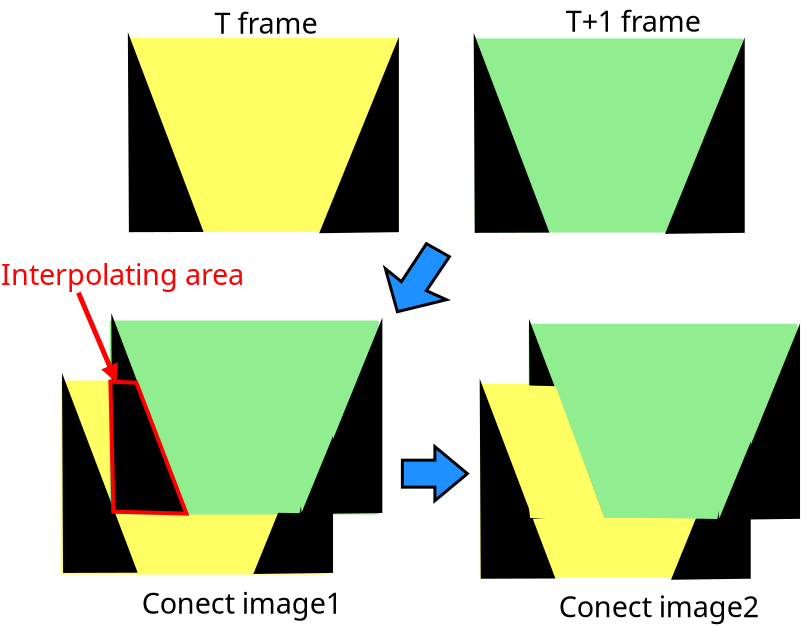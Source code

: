 <?xml version="1.0" encoding="UTF-8"?>
<dia:diagram xmlns:dia="http://www.lysator.liu.se/~alla/dia/">
  <dia:layer name="背景" visible="true">
    <dia:object type="Standard - Box" version="0" id="O0">
      <dia:attribute name="obj_pos">
        <dia:point val="15.5,7.65"/>
      </dia:attribute>
      <dia:attribute name="obj_bb">
        <dia:rectangle val="15.425,7.575;28.875,17.275"/>
      </dia:attribute>
      <dia:attribute name="elem_corner">
        <dia:point val="15.5,7.65"/>
      </dia:attribute>
      <dia:attribute name="elem_width">
        <dia:real val="13.3"/>
      </dia:attribute>
      <dia:attribute name="elem_height">
        <dia:real val="9.55"/>
      </dia:attribute>
      <dia:attribute name="border_width">
        <dia:real val="0.15"/>
      </dia:attribute>
      <dia:attribute name="border_color">
        <dia:color val="#ffff63"/>
      </dia:attribute>
      <dia:attribute name="inner_color">
        <dia:color val="#ffff63"/>
      </dia:attribute>
      <dia:attribute name="show_background">
        <dia:boolean val="true"/>
      </dia:attribute>
      <dia:attribute name="corner_radius">
        <dia:real val="1.175e-38"/>
      </dia:attribute>
    </dia:object>
    <dia:object type="Standard - Box" version="0" id="O1">
      <dia:attribute name="obj_pos">
        <dia:point val="32.74,7.68"/>
      </dia:attribute>
      <dia:attribute name="obj_bb">
        <dia:rectangle val="32.665,7.605;46.115,17.305"/>
      </dia:attribute>
      <dia:attribute name="elem_corner">
        <dia:point val="32.74,7.68"/>
      </dia:attribute>
      <dia:attribute name="elem_width">
        <dia:real val="13.3"/>
      </dia:attribute>
      <dia:attribute name="elem_height">
        <dia:real val="9.55"/>
      </dia:attribute>
      <dia:attribute name="border_width">
        <dia:real val="0.15"/>
      </dia:attribute>
      <dia:attribute name="border_color">
        <dia:color val="#90ee90"/>
      </dia:attribute>
      <dia:attribute name="inner_color">
        <dia:color val="#90ee90"/>
      </dia:attribute>
      <dia:attribute name="show_background">
        <dia:boolean val="true"/>
      </dia:attribute>
      <dia:attribute name="corner_radius">
        <dia:real val="1.175e-38"/>
      </dia:attribute>
    </dia:object>
    <dia:object type="Standard - Box" version="0" id="O2">
      <dia:attribute name="obj_pos">
        <dia:point val="12.04,24.78"/>
      </dia:attribute>
      <dia:attribute name="obj_bb">
        <dia:rectangle val="11.965,24.705;25.415,34.405"/>
      </dia:attribute>
      <dia:attribute name="elem_corner">
        <dia:point val="12.04,24.78"/>
      </dia:attribute>
      <dia:attribute name="elem_width">
        <dia:real val="13.3"/>
      </dia:attribute>
      <dia:attribute name="elem_height">
        <dia:real val="9.55"/>
      </dia:attribute>
      <dia:attribute name="border_width">
        <dia:real val="0.15"/>
      </dia:attribute>
      <dia:attribute name="border_color">
        <dia:color val="#ffff63"/>
      </dia:attribute>
      <dia:attribute name="inner_color">
        <dia:color val="#ffff63"/>
      </dia:attribute>
      <dia:attribute name="show_background">
        <dia:boolean val="true"/>
      </dia:attribute>
      <dia:attribute name="corner_radius">
        <dia:real val="1.175e-38"/>
      </dia:attribute>
    </dia:object>
    <dia:object type="Standard - Box" version="0" id="O3">
      <dia:attribute name="obj_pos">
        <dia:point val="14.49,21.78"/>
      </dia:attribute>
      <dia:attribute name="obj_bb">
        <dia:rectangle val="14.415,21.705;27.865,31.405"/>
      </dia:attribute>
      <dia:attribute name="elem_corner">
        <dia:point val="14.49,21.78"/>
      </dia:attribute>
      <dia:attribute name="elem_width">
        <dia:real val="13.3"/>
      </dia:attribute>
      <dia:attribute name="elem_height">
        <dia:real val="9.55"/>
      </dia:attribute>
      <dia:attribute name="border_width">
        <dia:real val="0.15"/>
      </dia:attribute>
      <dia:attribute name="border_color">
        <dia:color val="#90ee90"/>
      </dia:attribute>
      <dia:attribute name="inner_color">
        <dia:color val="#90ee90"/>
      </dia:attribute>
      <dia:attribute name="show_background">
        <dia:boolean val="true"/>
      </dia:attribute>
      <dia:attribute name="corner_radius">
        <dia:real val="1.175e-38"/>
      </dia:attribute>
    </dia:object>
    <dia:object type="Standard - Box" version="0" id="O4">
      <dia:attribute name="obj_pos">
        <dia:point val="32.99,24.942"/>
      </dia:attribute>
      <dia:attribute name="obj_bb">
        <dia:rectangle val="32.915,24.867;46.365,34.568"/>
      </dia:attribute>
      <dia:attribute name="elem_corner">
        <dia:point val="32.99,24.942"/>
      </dia:attribute>
      <dia:attribute name="elem_width">
        <dia:real val="13.3"/>
      </dia:attribute>
      <dia:attribute name="elem_height">
        <dia:real val="9.55"/>
      </dia:attribute>
      <dia:attribute name="border_width">
        <dia:real val="0.15"/>
      </dia:attribute>
      <dia:attribute name="border_color">
        <dia:color val="#ffff63"/>
      </dia:attribute>
      <dia:attribute name="inner_color">
        <dia:color val="#ffff63"/>
      </dia:attribute>
      <dia:attribute name="show_background">
        <dia:boolean val="true"/>
      </dia:attribute>
      <dia:attribute name="corner_radius">
        <dia:real val="1.175e-38"/>
      </dia:attribute>
    </dia:object>
    <dia:object type="Standard - Box" version="0" id="O5">
      <dia:attribute name="obj_pos">
        <dia:point val="35.44,21.942"/>
      </dia:attribute>
      <dia:attribute name="obj_bb">
        <dia:rectangle val="35.365,21.867;48.815,31.567"/>
      </dia:attribute>
      <dia:attribute name="elem_corner">
        <dia:point val="35.44,21.942"/>
      </dia:attribute>
      <dia:attribute name="elem_width">
        <dia:real val="13.3"/>
      </dia:attribute>
      <dia:attribute name="elem_height">
        <dia:real val="9.55"/>
      </dia:attribute>
      <dia:attribute name="border_width">
        <dia:real val="0.15"/>
      </dia:attribute>
      <dia:attribute name="border_color">
        <dia:color val="#90ee90"/>
      </dia:attribute>
      <dia:attribute name="inner_color">
        <dia:color val="#90ee90"/>
      </dia:attribute>
      <dia:attribute name="show_background">
        <dia:boolean val="true"/>
      </dia:attribute>
      <dia:attribute name="corner_radius">
        <dia:real val="1.175e-38"/>
      </dia:attribute>
    </dia:object>
  </dia:layer>
  <dia:layer name="新しいレイヤ 1" visible="true">
    <dia:object type="Standard - Polygon" version="0" id="O6">
      <dia:attribute name="obj_pos">
        <dia:point val="15.4,7.7"/>
      </dia:attribute>
      <dia:attribute name="obj_bb">
        <dia:rectangle val="15.323,7.285;19.108,17.288"/>
      </dia:attribute>
      <dia:attribute name="poly_points">
        <dia:point val="15.4,7.7"/>
        <dia:point val="19,17.2"/>
        <dia:point val="15.45,17.212"/>
      </dia:attribute>
      <dia:attribute name="line_width">
        <dia:real val="0.15"/>
      </dia:attribute>
      <dia:attribute name="inner_color">
        <dia:color val="#000000"/>
      </dia:attribute>
      <dia:attribute name="show_background">
        <dia:boolean val="true"/>
      </dia:attribute>
    </dia:object>
    <dia:object type="Standard - Polygon" version="0" id="O7">
      <dia:attribute name="obj_pos">
        <dia:point val="28.8,7.9"/>
      </dia:attribute>
      <dia:attribute name="obj_bb">
        <dia:rectangle val="24.888,7.516;28.875,17.339"/>
      </dia:attribute>
      <dia:attribute name="poly_points">
        <dia:point val="28.8,7.9"/>
        <dia:point val="28.8,17.212"/>
        <dia:point val="25,17.262"/>
      </dia:attribute>
      <dia:attribute name="line_width">
        <dia:real val="0.15"/>
      </dia:attribute>
      <dia:attribute name="inner_color">
        <dia:color val="#000000"/>
      </dia:attribute>
      <dia:attribute name="show_background">
        <dia:boolean val="true"/>
      </dia:attribute>
    </dia:object>
    <dia:object type="Standard - Polygon" version="0" id="O8">
      <dia:attribute name="obj_pos">
        <dia:point val="32.692,7.733"/>
      </dia:attribute>
      <dia:attribute name="obj_bb">
        <dia:rectangle val="32.615,7.317;36.401,17.321"/>
      </dia:attribute>
      <dia:attribute name="poly_points">
        <dia:point val="32.692,7.733"/>
        <dia:point val="36.292,17.233"/>
        <dia:point val="32.742,17.245"/>
      </dia:attribute>
      <dia:attribute name="line_width">
        <dia:real val="0.15"/>
      </dia:attribute>
      <dia:attribute name="inner_color">
        <dia:color val="#000000"/>
      </dia:attribute>
      <dia:attribute name="show_background">
        <dia:boolean val="true"/>
      </dia:attribute>
    </dia:object>
    <dia:object type="Standard - Polygon" version="0" id="O9">
      <dia:attribute name="obj_pos">
        <dia:point val="46.092,7.933"/>
      </dia:attribute>
      <dia:attribute name="obj_bb">
        <dia:rectangle val="42.18,7.549;46.167,17.372"/>
      </dia:attribute>
      <dia:attribute name="poly_points">
        <dia:point val="46.092,7.933"/>
        <dia:point val="46.092,17.245"/>
        <dia:point val="42.292,17.295"/>
      </dia:attribute>
      <dia:attribute name="line_width">
        <dia:real val="0.15"/>
      </dia:attribute>
      <dia:attribute name="inner_color">
        <dia:color val="#000000"/>
      </dia:attribute>
      <dia:attribute name="show_background">
        <dia:boolean val="true"/>
      </dia:attribute>
    </dia:object>
    <dia:object type="Standard - Polygon" version="0" id="O10">
      <dia:attribute name="obj_pos">
        <dia:point val="12.107,24.738"/>
      </dia:attribute>
      <dia:attribute name="obj_bb">
        <dia:rectangle val="12.03,24.323;15.816,34.326"/>
      </dia:attribute>
      <dia:attribute name="poly_points">
        <dia:point val="12.107,24.738"/>
        <dia:point val="15.707,34.238"/>
        <dia:point val="12.157,34.25"/>
      </dia:attribute>
      <dia:attribute name="line_width">
        <dia:real val="0.15"/>
      </dia:attribute>
      <dia:attribute name="inner_color">
        <dia:color val="#000000"/>
      </dia:attribute>
      <dia:attribute name="show_background">
        <dia:boolean val="true"/>
      </dia:attribute>
    </dia:object>
    <dia:object type="Standard - Polygon" version="0" id="O11">
      <dia:attribute name="obj_pos">
        <dia:point val="25.507,24.938"/>
      </dia:attribute>
      <dia:attribute name="obj_bb">
        <dia:rectangle val="21.595,24.554;25.582,34.377"/>
      </dia:attribute>
      <dia:attribute name="poly_points">
        <dia:point val="25.507,24.938"/>
        <dia:point val="25.507,34.25"/>
        <dia:point val="21.707,34.3"/>
      </dia:attribute>
      <dia:attribute name="line_width">
        <dia:real val="0.15"/>
      </dia:attribute>
      <dia:attribute name="inner_color">
        <dia:color val="#000000"/>
      </dia:attribute>
      <dia:attribute name="show_background">
        <dia:boolean val="true"/>
      </dia:attribute>
    </dia:object>
    <dia:object type="Standard - Polygon" version="0" id="O12">
      <dia:attribute name="obj_pos">
        <dia:point val="14.572,21.743"/>
      </dia:attribute>
      <dia:attribute name="obj_bb">
        <dia:rectangle val="14.495,21.328;18.281,31.331"/>
      </dia:attribute>
      <dia:attribute name="poly_points">
        <dia:point val="14.572,21.743"/>
        <dia:point val="18.172,31.243"/>
        <dia:point val="14.622,31.255"/>
      </dia:attribute>
      <dia:attribute name="line_width">
        <dia:real val="0.15"/>
      </dia:attribute>
      <dia:attribute name="inner_color">
        <dia:color val="#000000"/>
      </dia:attribute>
      <dia:attribute name="show_background">
        <dia:boolean val="true"/>
      </dia:attribute>
    </dia:object>
    <dia:object type="Standard - Polygon" version="0" id="O13">
      <dia:attribute name="obj_pos">
        <dia:point val="27.972,21.943"/>
      </dia:attribute>
      <dia:attribute name="obj_bb">
        <dia:rectangle val="24.06,21.559;28.047,31.382"/>
      </dia:attribute>
      <dia:attribute name="poly_points">
        <dia:point val="27.972,21.943"/>
        <dia:point val="27.972,31.255"/>
        <dia:point val="24.172,31.305"/>
      </dia:attribute>
      <dia:attribute name="line_width">
        <dia:real val="0.15"/>
      </dia:attribute>
      <dia:attribute name="inner_color">
        <dia:color val="#000000"/>
      </dia:attribute>
      <dia:attribute name="show_background">
        <dia:boolean val="true"/>
      </dia:attribute>
    </dia:object>
    <dia:object type="Standard - Polygon" version="0" id="O14">
      <dia:attribute name="obj_pos">
        <dia:point val="23.2,23.913"/>
      </dia:attribute>
      <dia:attribute name="obj_bb">
        <dia:rectangle val="23.114,23.828;26.907,31.308"/>
      </dia:attribute>
      <dia:attribute name="poly_points">
        <dia:point val="23.2,23.913"/>
        <dia:point val="26.8,24.312"/>
        <dia:point val="24.05,31.012"/>
      </dia:attribute>
      <dia:attribute name="line_color">
        <dia:color val="#90ee90"/>
      </dia:attribute>
      <dia:attribute name="line_width">
        <dia:real val="0.15"/>
      </dia:attribute>
      <dia:attribute name="inner_color">
        <dia:color val="#90ee90"/>
      </dia:attribute>
      <dia:attribute name="show_background">
        <dia:boolean val="true"/>
      </dia:attribute>
    </dia:object>
    <dia:object type="Standard - Polygon" version="0" id="O15">
      <dia:attribute name="obj_pos">
        <dia:point val="25.2,24.012"/>
      </dia:attribute>
      <dia:attribute name="obj_bb">
        <dia:rectangle val="20.211,23.671;25.34,31.339"/>
      </dia:attribute>
      <dia:attribute name="poly_points">
        <dia:point val="25.2,24.012"/>
        <dia:point val="23.85,31.262"/>
        <dia:point val="20.351,31.203"/>
      </dia:attribute>
      <dia:attribute name="line_color">
        <dia:color val="#90ee90"/>
      </dia:attribute>
      <dia:attribute name="line_width">
        <dia:real val="0.15"/>
      </dia:attribute>
      <dia:attribute name="inner_color">
        <dia:color val="#90ee90"/>
      </dia:attribute>
      <dia:attribute name="show_background">
        <dia:boolean val="true"/>
      </dia:attribute>
    </dia:object>
    <dia:object type="Standard - Polygon" version="0" id="O16">
      <dia:attribute name="obj_pos">
        <dia:point val="32.992,25.028"/>
      </dia:attribute>
      <dia:attribute name="obj_bb">
        <dia:rectangle val="32.915,24.613;36.701,34.616"/>
      </dia:attribute>
      <dia:attribute name="poly_points">
        <dia:point val="32.992,25.028"/>
        <dia:point val="36.592,34.528"/>
        <dia:point val="33.042,34.54"/>
      </dia:attribute>
      <dia:attribute name="line_width">
        <dia:real val="0.15"/>
      </dia:attribute>
      <dia:attribute name="inner_color">
        <dia:color val="#000000"/>
      </dia:attribute>
      <dia:attribute name="show_background">
        <dia:boolean val="true"/>
      </dia:attribute>
    </dia:object>
    <dia:object type="Standard - Polygon" version="0" id="O17">
      <dia:attribute name="obj_pos">
        <dia:point val="46.392,25.228"/>
      </dia:attribute>
      <dia:attribute name="obj_bb">
        <dia:rectangle val="42.48,24.844;46.467,34.667"/>
      </dia:attribute>
      <dia:attribute name="poly_points">
        <dia:point val="46.392,25.228"/>
        <dia:point val="46.392,34.54"/>
        <dia:point val="42.592,34.59"/>
      </dia:attribute>
      <dia:attribute name="line_width">
        <dia:real val="0.15"/>
      </dia:attribute>
      <dia:attribute name="inner_color">
        <dia:color val="#000000"/>
      </dia:attribute>
      <dia:attribute name="show_background">
        <dia:boolean val="true"/>
      </dia:attribute>
    </dia:object>
    <dia:object type="Standard - Polygon" version="0" id="O18">
      <dia:attribute name="obj_pos">
        <dia:point val="35.457,22.033"/>
      </dia:attribute>
      <dia:attribute name="obj_bb">
        <dia:rectangle val="35.38,21.617;39.166,31.621"/>
      </dia:attribute>
      <dia:attribute name="poly_points">
        <dia:point val="35.457,22.033"/>
        <dia:point val="39.057,31.533"/>
        <dia:point val="35.507,31.545"/>
      </dia:attribute>
      <dia:attribute name="line_width">
        <dia:real val="0.15"/>
      </dia:attribute>
      <dia:attribute name="inner_color">
        <dia:color val="#000000"/>
      </dia:attribute>
      <dia:attribute name="show_background">
        <dia:boolean val="true"/>
      </dia:attribute>
    </dia:object>
    <dia:object type="Standard - Polygon" version="0" id="O19">
      <dia:attribute name="obj_pos">
        <dia:point val="48.857,22.233"/>
      </dia:attribute>
      <dia:attribute name="obj_bb">
        <dia:rectangle val="44.945,21.849;48.932,31.672"/>
      </dia:attribute>
      <dia:attribute name="poly_points">
        <dia:point val="48.857,22.233"/>
        <dia:point val="48.857,31.545"/>
        <dia:point val="45.057,31.595"/>
      </dia:attribute>
      <dia:attribute name="line_width">
        <dia:real val="0.15"/>
      </dia:attribute>
      <dia:attribute name="inner_color">
        <dia:color val="#000000"/>
      </dia:attribute>
      <dia:attribute name="show_background">
        <dia:boolean val="true"/>
      </dia:attribute>
    </dia:object>
    <dia:object type="Standard - Polygon" version="0" id="O20">
      <dia:attribute name="obj_pos">
        <dia:point val="44.085,24.203"/>
      </dia:attribute>
      <dia:attribute name="obj_bb">
        <dia:rectangle val="43.999,24.117;47.792,31.598"/>
      </dia:attribute>
      <dia:attribute name="poly_points">
        <dia:point val="44.085,24.203"/>
        <dia:point val="47.685,24.602"/>
        <dia:point val="44.935,31.302"/>
      </dia:attribute>
      <dia:attribute name="line_color">
        <dia:color val="#90ee90"/>
      </dia:attribute>
      <dia:attribute name="line_width">
        <dia:real val="0.15"/>
      </dia:attribute>
      <dia:attribute name="inner_color">
        <dia:color val="#90ee90"/>
      </dia:attribute>
      <dia:attribute name="show_background">
        <dia:boolean val="true"/>
      </dia:attribute>
    </dia:object>
    <dia:object type="Standard - Polygon" version="0" id="O21">
      <dia:attribute name="obj_pos">
        <dia:point val="46.085,24.302"/>
      </dia:attribute>
      <dia:attribute name="obj_bb">
        <dia:rectangle val="41.096,23.961;46.225,31.629"/>
      </dia:attribute>
      <dia:attribute name="poly_points">
        <dia:point val="46.085,24.302"/>
        <dia:point val="44.735,31.552"/>
        <dia:point val="41.236,31.492"/>
      </dia:attribute>
      <dia:attribute name="line_color">
        <dia:color val="#90ee90"/>
      </dia:attribute>
      <dia:attribute name="line_width">
        <dia:real val="0.15"/>
      </dia:attribute>
      <dia:attribute name="inner_color">
        <dia:color val="#90ee90"/>
      </dia:attribute>
      <dia:attribute name="show_background">
        <dia:boolean val="true"/>
      </dia:attribute>
    </dia:object>
    <dia:object type="Standard - Polygon" version="0" id="O22">
      <dia:attribute name="obj_pos">
        <dia:point val="34.8,25.012"/>
      </dia:attribute>
      <dia:attribute name="obj_bb">
        <dia:rectangle val="34.716,24.935;39.261,31.846"/>
      </dia:attribute>
      <dia:attribute name="poly_points">
        <dia:point val="34.8,25.012"/>
        <dia:point val="36.65,25.062"/>
        <dia:point val="39.15,31.762"/>
        <dia:point val="35.501,31.503"/>
      </dia:attribute>
      <dia:attribute name="line_color">
        <dia:color val="#ffff63"/>
      </dia:attribute>
      <dia:attribute name="line_width">
        <dia:real val="0.15"/>
      </dia:attribute>
      <dia:attribute name="inner_color">
        <dia:color val="#ffff63"/>
      </dia:attribute>
      <dia:attribute name="show_background">
        <dia:boolean val="true"/>
      </dia:attribute>
    </dia:object>
    <dia:object type="Standard - Polygon" version="0" id="O23">
      <dia:attribute name="obj_pos">
        <dia:point val="14.45,24.762"/>
      </dia:attribute>
      <dia:attribute name="obj_bb">
        <dia:rectangle val="14.348,24.659;18.401,31.463"/>
      </dia:attribute>
      <dia:attribute name="poly_points">
        <dia:point val="14.45,24.762"/>
        <dia:point val="15.75,24.812"/>
        <dia:point val="18.254,31.359"/>
        <dia:point val="14.6,31.262"/>
      </dia:attribute>
      <dia:attribute name="line_color">
        <dia:color val="#ff0000"/>
      </dia:attribute>
      <dia:attribute name="line_width">
        <dia:real val="0.2"/>
      </dia:attribute>
      <dia:attribute name="inner_color">
        <dia:color val="#ff0000"/>
      </dia:attribute>
      <dia:attribute name="show_background">
        <dia:boolean val="false"/>
      </dia:attribute>
    </dia:object>
    <dia:object type="Geometric - Right Arrow" version="0" id="O24">
      <dia:attribute name="obj_pos">
        <dia:point val="29.05,28.012"/>
      </dia:attribute>
      <dia:attribute name="obj_bb">
        <dia:rectangle val="28.975,27.853;32.417,30.872"/>
      </dia:attribute>
      <dia:attribute name="elem_corner">
        <dia:point val="29.05,28.012"/>
      </dia:attribute>
      <dia:attribute name="elem_width">
        <dia:real val="3.25"/>
      </dia:attribute>
      <dia:attribute name="elem_height">
        <dia:real val="2.7"/>
      </dia:attribute>
      <dia:attribute name="line_width">
        <dia:real val="0.15"/>
      </dia:attribute>
      <dia:attribute name="line_colour">
        <dia:color val="#000000"/>
      </dia:attribute>
      <dia:attribute name="fill_colour">
        <dia:color val="#1e90ff"/>
      </dia:attribute>
      <dia:attribute name="show_background">
        <dia:boolean val="true"/>
      </dia:attribute>
      <dia:attribute name="line_style">
        <dia:enum val="0"/>
        <dia:real val="1"/>
      </dia:attribute>
      <dia:attribute name="flip_horizontal">
        <dia:boolean val="false"/>
      </dia:attribute>
      <dia:attribute name="flip_vertical">
        <dia:boolean val="false"/>
      </dia:attribute>
    </dia:object>
    <dia:object type="Standard - Polygon" version="0" id="O25">
      <dia:attribute name="obj_pos">
        <dia:point val="30.25,17.863"/>
      </dia:attribute>
      <dia:attribute name="obj_bb">
        <dia:rectangle val="28.064,17.763;31.508,21.353"/>
      </dia:attribute>
      <dia:attribute name="poly_points">
        <dia:point val="30.25,17.863"/>
        <dia:point val="31.4,18.512"/>
        <dia:point val="30.25,20.212"/>
        <dia:point val="31.25,20.663"/>
        <dia:point val="28.8,21.262"/>
        <dia:point val="28.2,19.113"/>
        <dia:point val="29,19.762"/>
      </dia:attribute>
      <dia:attribute name="line_width">
        <dia:real val="0.15"/>
      </dia:attribute>
      <dia:attribute name="inner_color">
        <dia:color val="#1e90ff"/>
      </dia:attribute>
      <dia:attribute name="show_background">
        <dia:boolean val="true"/>
      </dia:attribute>
    </dia:object>
    <dia:object type="Standard - Line" version="0" id="O26">
      <dia:attribute name="obj_pos">
        <dia:point val="12.85,20.312"/>
      </dia:attribute>
      <dia:attribute name="obj_bb">
        <dia:rectangle val="12.686,20.148;15.209,24.973"/>
      </dia:attribute>
      <dia:attribute name="conn_endpoints">
        <dia:point val="12.85,20.312"/>
        <dia:point val="14.7,24.663"/>
      </dia:attribute>
      <dia:attribute name="numcp">
        <dia:int val="1"/>
      </dia:attribute>
      <dia:attribute name="line_color">
        <dia:color val="#ff0000"/>
      </dia:attribute>
      <dia:attribute name="line_width">
        <dia:real val="0.25"/>
      </dia:attribute>
      <dia:attribute name="end_arrow">
        <dia:enum val="3"/>
      </dia:attribute>
      <dia:attribute name="end_arrow_length">
        <dia:real val="0.5"/>
      </dia:attribute>
      <dia:attribute name="end_arrow_width">
        <dia:real val="0.5"/>
      </dia:attribute>
    </dia:object>
  </dia:layer>
  <dia:layer name="新しいレイヤ 2" visible="true">
    <dia:object type="Standard - Text" version="1" id="O27">
      <dia:attribute name="obj_pos">
        <dia:point val="19.65,7.362"/>
      </dia:attribute>
      <dia:attribute name="obj_bb">
        <dia:rectangle val="19.65,6.18;23.963,8.243"/>
      </dia:attribute>
      <dia:attribute name="text">
        <dia:composite type="text">
          <dia:attribute name="string">
            <dia:string>#T frame#</dia:string>
          </dia:attribute>
          <dia:attribute name="font">
            <dia:font family="sans" style="0" name="Helvetica"/>
          </dia:attribute>
          <dia:attribute name="height">
            <dia:real val="1.8"/>
          </dia:attribute>
          <dia:attribute name="pos">
            <dia:point val="19.65,7.362"/>
          </dia:attribute>
          <dia:attribute name="color">
            <dia:color val="#000000"/>
          </dia:attribute>
          <dia:attribute name="alignment">
            <dia:enum val="0"/>
          </dia:attribute>
        </dia:composite>
      </dia:attribute>
      <dia:attribute name="valign">
        <dia:enum val="3"/>
      </dia:attribute>
    </dia:object>
    <dia:object type="Standard - Text" version="1" id="O28">
      <dia:attribute name="obj_pos">
        <dia:point val="37.215,7.268"/>
      </dia:attribute>
      <dia:attribute name="obj_bb">
        <dia:rectangle val="37.215,6.085;42.843,8.148"/>
      </dia:attribute>
      <dia:attribute name="text">
        <dia:composite type="text">
          <dia:attribute name="string">
            <dia:string>#T+1 frame#</dia:string>
          </dia:attribute>
          <dia:attribute name="font">
            <dia:font family="sans" style="0" name="Helvetica"/>
          </dia:attribute>
          <dia:attribute name="height">
            <dia:real val="1.8"/>
          </dia:attribute>
          <dia:attribute name="pos">
            <dia:point val="37.215,7.268"/>
          </dia:attribute>
          <dia:attribute name="color">
            <dia:color val="#000000"/>
          </dia:attribute>
          <dia:attribute name="alignment">
            <dia:enum val="0"/>
          </dia:attribute>
        </dia:composite>
      </dia:attribute>
      <dia:attribute name="valign">
        <dia:enum val="3"/>
      </dia:attribute>
    </dia:object>
    <dia:object type="Standard - Text" version="1" id="O29">
      <dia:attribute name="obj_pos">
        <dia:point val="16.015,36.367"/>
      </dia:attribute>
      <dia:attribute name="obj_bb">
        <dia:rectangle val="16.015,35.185;24.21,37.248"/>
      </dia:attribute>
      <dia:attribute name="text">
        <dia:composite type="text">
          <dia:attribute name="string">
            <dia:string>#Conect image1#</dia:string>
          </dia:attribute>
          <dia:attribute name="font">
            <dia:font family="sans" style="0" name="Helvetica"/>
          </dia:attribute>
          <dia:attribute name="height">
            <dia:real val="1.8"/>
          </dia:attribute>
          <dia:attribute name="pos">
            <dia:point val="16.015,36.367"/>
          </dia:attribute>
          <dia:attribute name="color">
            <dia:color val="#000000"/>
          </dia:attribute>
          <dia:attribute name="alignment">
            <dia:enum val="0"/>
          </dia:attribute>
        </dia:composite>
      </dia:attribute>
      <dia:attribute name="valign">
        <dia:enum val="3"/>
      </dia:attribute>
    </dia:object>
    <dia:object type="Standard - Text" version="1" id="O30">
      <dia:attribute name="obj_pos">
        <dia:point val="36.865,36.542"/>
      </dia:attribute>
      <dia:attribute name="obj_bb">
        <dia:rectangle val="36.865,35.36;45.06,37.423"/>
      </dia:attribute>
      <dia:attribute name="text">
        <dia:composite type="text">
          <dia:attribute name="string">
            <dia:string>#Conect image2#</dia:string>
          </dia:attribute>
          <dia:attribute name="font">
            <dia:font family="sans" style="0" name="Helvetica"/>
          </dia:attribute>
          <dia:attribute name="height">
            <dia:real val="1.8"/>
          </dia:attribute>
          <dia:attribute name="pos">
            <dia:point val="36.865,36.542"/>
          </dia:attribute>
          <dia:attribute name="color">
            <dia:color val="#000000"/>
          </dia:attribute>
          <dia:attribute name="alignment">
            <dia:enum val="0"/>
          </dia:attribute>
        </dia:composite>
      </dia:attribute>
      <dia:attribute name="valign">
        <dia:enum val="3"/>
      </dia:attribute>
    </dia:object>
    <dia:object type="Standard - Text" version="1" id="O31">
      <dia:attribute name="obj_pos">
        <dia:point val="8.98,19.922"/>
      </dia:attribute>
      <dia:attribute name="obj_bb">
        <dia:rectangle val="8.98,18.74;18.558,20.803"/>
      </dia:attribute>
      <dia:attribute name="text">
        <dia:composite type="text">
          <dia:attribute name="string">
            <dia:string>#Interpolating area#</dia:string>
          </dia:attribute>
          <dia:attribute name="font">
            <dia:font family="sans" style="0" name="Helvetica"/>
          </dia:attribute>
          <dia:attribute name="height">
            <dia:real val="1.8"/>
          </dia:attribute>
          <dia:attribute name="pos">
            <dia:point val="8.98,19.922"/>
          </dia:attribute>
          <dia:attribute name="color">
            <dia:color val="#ff0000"/>
          </dia:attribute>
          <dia:attribute name="alignment">
            <dia:enum val="0"/>
          </dia:attribute>
        </dia:composite>
      </dia:attribute>
      <dia:attribute name="valign">
        <dia:enum val="3"/>
      </dia:attribute>
    </dia:object>
  </dia:layer>
</dia:diagram>
